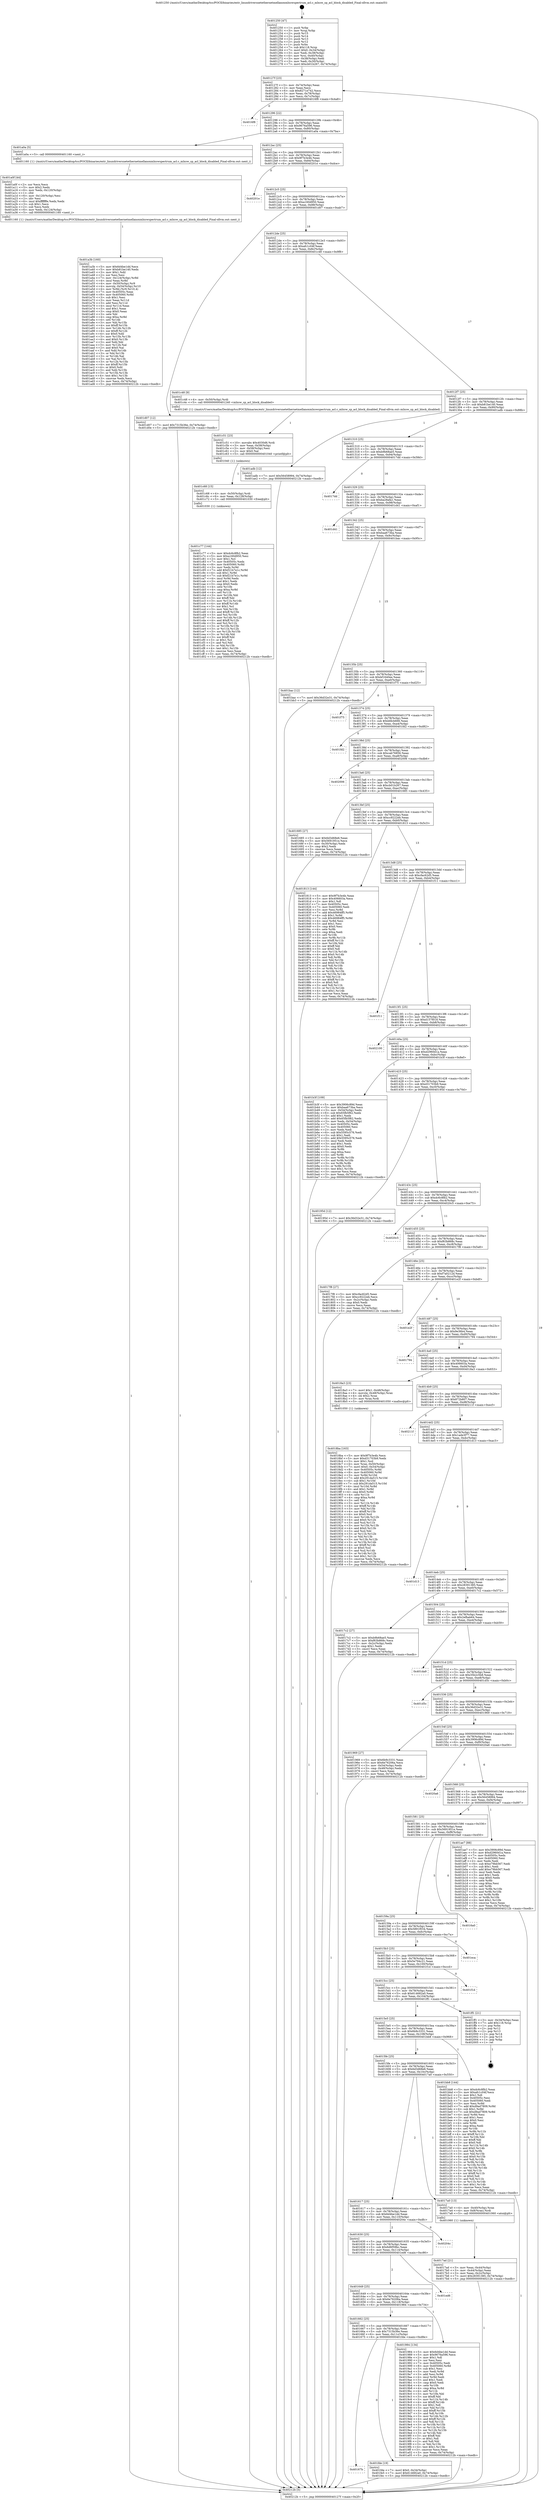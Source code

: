 digraph "0x401250" {
  label = "0x401250 (/mnt/c/Users/mathe/Desktop/tcc/POCII/binaries/extr_linuxdriversnetethernetmellanoxmlxswspectrum_acl.c_mlxsw_sp_acl_block_disabled_Final-ollvm.out::main(0))"
  labelloc = "t"
  node[shape=record]

  Entry [label="",width=0.3,height=0.3,shape=circle,fillcolor=black,style=filled]
  "0x40127f" [label="{
     0x40127f [23]\l
     | [instrs]\l
     &nbsp;&nbsp;0x40127f \<+3\>: mov -0x74(%rbp),%eax\l
     &nbsp;&nbsp;0x401282 \<+2\>: mov %eax,%ecx\l
     &nbsp;&nbsp;0x401284 \<+6\>: sub $0x8271e742,%ecx\l
     &nbsp;&nbsp;0x40128a \<+3\>: mov %eax,-0x78(%rbp)\l
     &nbsp;&nbsp;0x40128d \<+3\>: mov %ecx,-0x7c(%rbp)\l
     &nbsp;&nbsp;0x401290 \<+6\>: je 00000000004016f8 \<main+0x4a8\>\l
  }"]
  "0x4016f8" [label="{
     0x4016f8\l
  }", style=dashed]
  "0x401296" [label="{
     0x401296 [22]\l
     | [instrs]\l
     &nbsp;&nbsp;0x401296 \<+5\>: jmp 000000000040129b \<main+0x4b\>\l
     &nbsp;&nbsp;0x40129b \<+3\>: mov -0x78(%rbp),%eax\l
     &nbsp;&nbsp;0x40129e \<+5\>: sub $0x9676a596,%eax\l
     &nbsp;&nbsp;0x4012a3 \<+3\>: mov %eax,-0x80(%rbp)\l
     &nbsp;&nbsp;0x4012a6 \<+6\>: je 0000000000401a0a \<main+0x7ba\>\l
  }"]
  Exit [label="",width=0.3,height=0.3,shape=circle,fillcolor=black,style=filled,peripheries=2]
  "0x401a0a" [label="{
     0x401a0a [5]\l
     | [instrs]\l
     &nbsp;&nbsp;0x401a0a \<+5\>: call 0000000000401160 \<next_i\>\l
     | [calls]\l
     &nbsp;&nbsp;0x401160 \{1\} (/mnt/c/Users/mathe/Desktop/tcc/POCII/binaries/extr_linuxdriversnetethernetmellanoxmlxswspectrum_acl.c_mlxsw_sp_acl_block_disabled_Final-ollvm.out::next_i)\l
  }"]
  "0x4012ac" [label="{
     0x4012ac [25]\l
     | [instrs]\l
     &nbsp;&nbsp;0x4012ac \<+5\>: jmp 00000000004012b1 \<main+0x61\>\l
     &nbsp;&nbsp;0x4012b1 \<+3\>: mov -0x78(%rbp),%eax\l
     &nbsp;&nbsp;0x4012b4 \<+5\>: sub $0x9f7b3e4b,%eax\l
     &nbsp;&nbsp;0x4012b9 \<+6\>: mov %eax,-0x84(%rbp)\l
     &nbsp;&nbsp;0x4012bf \<+6\>: je 000000000040201e \<main+0xdce\>\l
  }"]
  "0x40167b" [label="{
     0x40167b\l
  }", style=dashed]
  "0x40201e" [label="{
     0x40201e\l
  }", style=dashed]
  "0x4012c5" [label="{
     0x4012c5 [25]\l
     | [instrs]\l
     &nbsp;&nbsp;0x4012c5 \<+5\>: jmp 00000000004012ca \<main+0x7a\>\l
     &nbsp;&nbsp;0x4012ca \<+3\>: mov -0x78(%rbp),%eax\l
     &nbsp;&nbsp;0x4012cd \<+5\>: sub $0xa160d950,%eax\l
     &nbsp;&nbsp;0x4012d2 \<+6\>: mov %eax,-0x88(%rbp)\l
     &nbsp;&nbsp;0x4012d8 \<+6\>: je 0000000000401d07 \<main+0xab7\>\l
  }"]
  "0x401fde" [label="{
     0x401fde [19]\l
     | [instrs]\l
     &nbsp;&nbsp;0x401fde \<+7\>: movl $0x0,-0x34(%rbp)\l
     &nbsp;&nbsp;0x401fe5 \<+7\>: movl $0x614682a0,-0x74(%rbp)\l
     &nbsp;&nbsp;0x401fec \<+5\>: jmp 000000000040212b \<main+0xedb\>\l
  }"]
  "0x401d07" [label="{
     0x401d07 [12]\l
     | [instrs]\l
     &nbsp;&nbsp;0x401d07 \<+7\>: movl $0x7315b36e,-0x74(%rbp)\l
     &nbsp;&nbsp;0x401d0e \<+5\>: jmp 000000000040212b \<main+0xedb\>\l
  }"]
  "0x4012de" [label="{
     0x4012de [25]\l
     | [instrs]\l
     &nbsp;&nbsp;0x4012de \<+5\>: jmp 00000000004012e3 \<main+0x93\>\l
     &nbsp;&nbsp;0x4012e3 \<+3\>: mov -0x78(%rbp),%eax\l
     &nbsp;&nbsp;0x4012e6 \<+5\>: sub $0xafc1c04f,%eax\l
     &nbsp;&nbsp;0x4012eb \<+6\>: mov %eax,-0x8c(%rbp)\l
     &nbsp;&nbsp;0x4012f1 \<+6\>: je 0000000000401c48 \<main+0x9f8\>\l
  }"]
  "0x401c77" [label="{
     0x401c77 [144]\l
     | [instrs]\l
     &nbsp;&nbsp;0x401c77 \<+5\>: mov $0xdc6c8fb2,%eax\l
     &nbsp;&nbsp;0x401c7c \<+5\>: mov $0xa160d950,%esi\l
     &nbsp;&nbsp;0x401c81 \<+2\>: mov $0x1,%cl\l
     &nbsp;&nbsp;0x401c83 \<+7\>: mov 0x40505c,%edx\l
     &nbsp;&nbsp;0x401c8a \<+8\>: mov 0x405060,%r8d\l
     &nbsp;&nbsp;0x401c92 \<+3\>: mov %edx,%r9d\l
     &nbsp;&nbsp;0x401c95 \<+7\>: add $0xf21b7e1c,%r9d\l
     &nbsp;&nbsp;0x401c9c \<+4\>: sub $0x1,%r9d\l
     &nbsp;&nbsp;0x401ca0 \<+7\>: sub $0xf21b7e1c,%r9d\l
     &nbsp;&nbsp;0x401ca7 \<+4\>: imul %r9d,%edx\l
     &nbsp;&nbsp;0x401cab \<+3\>: and $0x1,%edx\l
     &nbsp;&nbsp;0x401cae \<+3\>: cmp $0x0,%edx\l
     &nbsp;&nbsp;0x401cb1 \<+4\>: sete %r10b\l
     &nbsp;&nbsp;0x401cb5 \<+4\>: cmp $0xa,%r8d\l
     &nbsp;&nbsp;0x401cb9 \<+4\>: setl %r11b\l
     &nbsp;&nbsp;0x401cbd \<+3\>: mov %r10b,%bl\l
     &nbsp;&nbsp;0x401cc0 \<+3\>: xor $0xff,%bl\l
     &nbsp;&nbsp;0x401cc3 \<+3\>: mov %r11b,%r14b\l
     &nbsp;&nbsp;0x401cc6 \<+4\>: xor $0xff,%r14b\l
     &nbsp;&nbsp;0x401cca \<+3\>: xor $0x1,%cl\l
     &nbsp;&nbsp;0x401ccd \<+3\>: mov %bl,%r15b\l
     &nbsp;&nbsp;0x401cd0 \<+4\>: and $0xff,%r15b\l
     &nbsp;&nbsp;0x401cd4 \<+3\>: and %cl,%r10b\l
     &nbsp;&nbsp;0x401cd7 \<+3\>: mov %r14b,%r12b\l
     &nbsp;&nbsp;0x401cda \<+4\>: and $0xff,%r12b\l
     &nbsp;&nbsp;0x401cde \<+3\>: and %cl,%r11b\l
     &nbsp;&nbsp;0x401ce1 \<+3\>: or %r10b,%r15b\l
     &nbsp;&nbsp;0x401ce4 \<+3\>: or %r11b,%r12b\l
     &nbsp;&nbsp;0x401ce7 \<+3\>: xor %r12b,%r15b\l
     &nbsp;&nbsp;0x401cea \<+3\>: or %r14b,%bl\l
     &nbsp;&nbsp;0x401ced \<+3\>: xor $0xff,%bl\l
     &nbsp;&nbsp;0x401cf0 \<+3\>: or $0x1,%cl\l
     &nbsp;&nbsp;0x401cf3 \<+2\>: and %cl,%bl\l
     &nbsp;&nbsp;0x401cf5 \<+3\>: or %bl,%r15b\l
     &nbsp;&nbsp;0x401cf8 \<+4\>: test $0x1,%r15b\l
     &nbsp;&nbsp;0x401cfc \<+3\>: cmovne %esi,%eax\l
     &nbsp;&nbsp;0x401cff \<+3\>: mov %eax,-0x74(%rbp)\l
     &nbsp;&nbsp;0x401d02 \<+5\>: jmp 000000000040212b \<main+0xedb\>\l
  }"]
  "0x401c48" [label="{
     0x401c48 [9]\l
     | [instrs]\l
     &nbsp;&nbsp;0x401c48 \<+4\>: mov -0x50(%rbp),%rdi\l
     &nbsp;&nbsp;0x401c4c \<+5\>: call 0000000000401240 \<mlxsw_sp_acl_block_disabled\>\l
     | [calls]\l
     &nbsp;&nbsp;0x401240 \{1\} (/mnt/c/Users/mathe/Desktop/tcc/POCII/binaries/extr_linuxdriversnetethernetmellanoxmlxswspectrum_acl.c_mlxsw_sp_acl_block_disabled_Final-ollvm.out::mlxsw_sp_acl_block_disabled)\l
  }"]
  "0x4012f7" [label="{
     0x4012f7 [25]\l
     | [instrs]\l
     &nbsp;&nbsp;0x4012f7 \<+5\>: jmp 00000000004012fc \<main+0xac\>\l
     &nbsp;&nbsp;0x4012fc \<+3\>: mov -0x78(%rbp),%eax\l
     &nbsp;&nbsp;0x4012ff \<+5\>: sub $0xb81be140,%eax\l
     &nbsp;&nbsp;0x401304 \<+6\>: mov %eax,-0x90(%rbp)\l
     &nbsp;&nbsp;0x40130a \<+6\>: je 0000000000401adb \<main+0x88b\>\l
  }"]
  "0x401c68" [label="{
     0x401c68 [15]\l
     | [instrs]\l
     &nbsp;&nbsp;0x401c68 \<+4\>: mov -0x50(%rbp),%rdi\l
     &nbsp;&nbsp;0x401c6c \<+6\>: mov %eax,-0x128(%rbp)\l
     &nbsp;&nbsp;0x401c72 \<+5\>: call 0000000000401030 \<free@plt\>\l
     | [calls]\l
     &nbsp;&nbsp;0x401030 \{1\} (unknown)\l
  }"]
  "0x401adb" [label="{
     0x401adb [12]\l
     | [instrs]\l
     &nbsp;&nbsp;0x401adb \<+7\>: movl $0x56458994,-0x74(%rbp)\l
     &nbsp;&nbsp;0x401ae2 \<+5\>: jmp 000000000040212b \<main+0xedb\>\l
  }"]
  "0x401310" [label="{
     0x401310 [25]\l
     | [instrs]\l
     &nbsp;&nbsp;0x401310 \<+5\>: jmp 0000000000401315 \<main+0xc5\>\l
     &nbsp;&nbsp;0x401315 \<+3\>: mov -0x78(%rbp),%eax\l
     &nbsp;&nbsp;0x401318 \<+5\>: sub $0xb9b68ae5,%eax\l
     &nbsp;&nbsp;0x40131d \<+6\>: mov %eax,-0x94(%rbp)\l
     &nbsp;&nbsp;0x401323 \<+6\>: je 00000000004017dd \<main+0x58d\>\l
  }"]
  "0x401c51" [label="{
     0x401c51 [23]\l
     | [instrs]\l
     &nbsp;&nbsp;0x401c51 \<+10\>: movabs $0x4030d6,%rdi\l
     &nbsp;&nbsp;0x401c5b \<+3\>: mov %eax,-0x58(%rbp)\l
     &nbsp;&nbsp;0x401c5e \<+3\>: mov -0x58(%rbp),%esi\l
     &nbsp;&nbsp;0x401c61 \<+2\>: mov $0x0,%al\l
     &nbsp;&nbsp;0x401c63 \<+5\>: call 0000000000401040 \<printf@plt\>\l
     | [calls]\l
     &nbsp;&nbsp;0x401040 \{1\} (unknown)\l
  }"]
  "0x4017dd" [label="{
     0x4017dd\l
  }", style=dashed]
  "0x401329" [label="{
     0x401329 [25]\l
     | [instrs]\l
     &nbsp;&nbsp;0x401329 \<+5\>: jmp 000000000040132e \<main+0xde\>\l
     &nbsp;&nbsp;0x40132e \<+3\>: mov -0x78(%rbp),%eax\l
     &nbsp;&nbsp;0x401331 \<+5\>: sub $0xba28afa1,%eax\l
     &nbsp;&nbsp;0x401336 \<+6\>: mov %eax,-0x98(%rbp)\l
     &nbsp;&nbsp;0x40133c \<+6\>: je 0000000000401d41 \<main+0xaf1\>\l
  }"]
  "0x401a3b" [label="{
     0x401a3b [160]\l
     | [instrs]\l
     &nbsp;&nbsp;0x401a3b \<+5\>: mov $0x6d4be1dd,%ecx\l
     &nbsp;&nbsp;0x401a40 \<+5\>: mov $0xb81be140,%edx\l
     &nbsp;&nbsp;0x401a45 \<+3\>: mov $0x1,%dil\l
     &nbsp;&nbsp;0x401a48 \<+2\>: xor %esi,%esi\l
     &nbsp;&nbsp;0x401a4a \<+7\>: mov -0x124(%rbp),%r8d\l
     &nbsp;&nbsp;0x401a51 \<+4\>: imul %eax,%r8d\l
     &nbsp;&nbsp;0x401a55 \<+4\>: mov -0x50(%rbp),%r9\l
     &nbsp;&nbsp;0x401a59 \<+4\>: movslq -0x54(%rbp),%r10\l
     &nbsp;&nbsp;0x401a5d \<+4\>: mov %r8d,(%r9,%r10,4)\l
     &nbsp;&nbsp;0x401a61 \<+7\>: mov 0x40505c,%eax\l
     &nbsp;&nbsp;0x401a68 \<+8\>: mov 0x405060,%r8d\l
     &nbsp;&nbsp;0x401a70 \<+3\>: sub $0x1,%esi\l
     &nbsp;&nbsp;0x401a73 \<+3\>: mov %eax,%r11d\l
     &nbsp;&nbsp;0x401a76 \<+3\>: add %esi,%r11d\l
     &nbsp;&nbsp;0x401a79 \<+4\>: imul %r11d,%eax\l
     &nbsp;&nbsp;0x401a7d \<+3\>: and $0x1,%eax\l
     &nbsp;&nbsp;0x401a80 \<+3\>: cmp $0x0,%eax\l
     &nbsp;&nbsp;0x401a83 \<+3\>: sete %bl\l
     &nbsp;&nbsp;0x401a86 \<+4\>: cmp $0xa,%r8d\l
     &nbsp;&nbsp;0x401a8a \<+4\>: setl %r14b\l
     &nbsp;&nbsp;0x401a8e \<+3\>: mov %bl,%r15b\l
     &nbsp;&nbsp;0x401a91 \<+4\>: xor $0xff,%r15b\l
     &nbsp;&nbsp;0x401a95 \<+3\>: mov %r14b,%r12b\l
     &nbsp;&nbsp;0x401a98 \<+4\>: xor $0xff,%r12b\l
     &nbsp;&nbsp;0x401a9c \<+4\>: xor $0x0,%dil\l
     &nbsp;&nbsp;0x401aa0 \<+3\>: mov %r15b,%r13b\l
     &nbsp;&nbsp;0x401aa3 \<+4\>: and $0x0,%r13b\l
     &nbsp;&nbsp;0x401aa7 \<+3\>: and %dil,%bl\l
     &nbsp;&nbsp;0x401aaa \<+3\>: mov %r12b,%al\l
     &nbsp;&nbsp;0x401aad \<+2\>: and $0x0,%al\l
     &nbsp;&nbsp;0x401aaf \<+3\>: and %dil,%r14b\l
     &nbsp;&nbsp;0x401ab2 \<+3\>: or %bl,%r13b\l
     &nbsp;&nbsp;0x401ab5 \<+3\>: or %r14b,%al\l
     &nbsp;&nbsp;0x401ab8 \<+3\>: xor %al,%r13b\l
     &nbsp;&nbsp;0x401abb \<+3\>: or %r12b,%r15b\l
     &nbsp;&nbsp;0x401abe \<+4\>: xor $0xff,%r15b\l
     &nbsp;&nbsp;0x401ac2 \<+4\>: or $0x0,%dil\l
     &nbsp;&nbsp;0x401ac6 \<+3\>: and %dil,%r15b\l
     &nbsp;&nbsp;0x401ac9 \<+3\>: or %r15b,%r13b\l
     &nbsp;&nbsp;0x401acc \<+4\>: test $0x1,%r13b\l
     &nbsp;&nbsp;0x401ad0 \<+3\>: cmovne %edx,%ecx\l
     &nbsp;&nbsp;0x401ad3 \<+3\>: mov %ecx,-0x74(%rbp)\l
     &nbsp;&nbsp;0x401ad6 \<+5\>: jmp 000000000040212b \<main+0xedb\>\l
  }"]
  "0x401d41" [label="{
     0x401d41\l
  }", style=dashed]
  "0x401342" [label="{
     0x401342 [25]\l
     | [instrs]\l
     &nbsp;&nbsp;0x401342 \<+5\>: jmp 0000000000401347 \<main+0xf7\>\l
     &nbsp;&nbsp;0x401347 \<+3\>: mov -0x78(%rbp),%eax\l
     &nbsp;&nbsp;0x40134a \<+5\>: sub $0xbaa673ba,%eax\l
     &nbsp;&nbsp;0x40134f \<+6\>: mov %eax,-0x9c(%rbp)\l
     &nbsp;&nbsp;0x401355 \<+6\>: je 0000000000401bac \<main+0x95c\>\l
  }"]
  "0x401a0f" [label="{
     0x401a0f [44]\l
     | [instrs]\l
     &nbsp;&nbsp;0x401a0f \<+2\>: xor %ecx,%ecx\l
     &nbsp;&nbsp;0x401a11 \<+5\>: mov $0x2,%edx\l
     &nbsp;&nbsp;0x401a16 \<+6\>: mov %edx,-0x120(%rbp)\l
     &nbsp;&nbsp;0x401a1c \<+1\>: cltd\l
     &nbsp;&nbsp;0x401a1d \<+6\>: mov -0x120(%rbp),%esi\l
     &nbsp;&nbsp;0x401a23 \<+2\>: idiv %esi\l
     &nbsp;&nbsp;0x401a25 \<+6\>: imul $0xfffffffe,%edx,%edx\l
     &nbsp;&nbsp;0x401a2b \<+3\>: sub $0x1,%ecx\l
     &nbsp;&nbsp;0x401a2e \<+2\>: sub %ecx,%edx\l
     &nbsp;&nbsp;0x401a30 \<+6\>: mov %edx,-0x124(%rbp)\l
     &nbsp;&nbsp;0x401a36 \<+5\>: call 0000000000401160 \<next_i\>\l
     | [calls]\l
     &nbsp;&nbsp;0x401160 \{1\} (/mnt/c/Users/mathe/Desktop/tcc/POCII/binaries/extr_linuxdriversnetethernetmellanoxmlxswspectrum_acl.c_mlxsw_sp_acl_block_disabled_Final-ollvm.out::next_i)\l
  }"]
  "0x401bac" [label="{
     0x401bac [12]\l
     | [instrs]\l
     &nbsp;&nbsp;0x401bac \<+7\>: movl $0x36d32e31,-0x74(%rbp)\l
     &nbsp;&nbsp;0x401bb3 \<+5\>: jmp 000000000040212b \<main+0xedb\>\l
  }"]
  "0x40135b" [label="{
     0x40135b [25]\l
     | [instrs]\l
     &nbsp;&nbsp;0x40135b \<+5\>: jmp 0000000000401360 \<main+0x110\>\l
     &nbsp;&nbsp;0x401360 \<+3\>: mov -0x78(%rbp),%eax\l
     &nbsp;&nbsp;0x401363 \<+5\>: sub $0xbf1640ee,%eax\l
     &nbsp;&nbsp;0x401368 \<+6\>: mov %eax,-0xa0(%rbp)\l
     &nbsp;&nbsp;0x40136e \<+6\>: je 0000000000401f75 \<main+0xd25\>\l
  }"]
  "0x401662" [label="{
     0x401662 [25]\l
     | [instrs]\l
     &nbsp;&nbsp;0x401662 \<+5\>: jmp 0000000000401667 \<main+0x417\>\l
     &nbsp;&nbsp;0x401667 \<+3\>: mov -0x78(%rbp),%eax\l
     &nbsp;&nbsp;0x40166a \<+5\>: sub $0x7315b36e,%eax\l
     &nbsp;&nbsp;0x40166f \<+6\>: mov %eax,-0x11c(%rbp)\l
     &nbsp;&nbsp;0x401675 \<+6\>: je 0000000000401fde \<main+0xd8e\>\l
  }"]
  "0x401f75" [label="{
     0x401f75\l
  }", style=dashed]
  "0x401374" [label="{
     0x401374 [25]\l
     | [instrs]\l
     &nbsp;&nbsp;0x401374 \<+5\>: jmp 0000000000401379 \<main+0x129\>\l
     &nbsp;&nbsp;0x401379 \<+3\>: mov -0x78(%rbp),%eax\l
     &nbsp;&nbsp;0x40137c \<+5\>: sub $0xbfdcb666,%eax\l
     &nbsp;&nbsp;0x401381 \<+6\>: mov %eax,-0xa4(%rbp)\l
     &nbsp;&nbsp;0x401387 \<+6\>: je 0000000000401fd2 \<main+0xd82\>\l
  }"]
  "0x401984" [label="{
     0x401984 [134]\l
     | [instrs]\l
     &nbsp;&nbsp;0x401984 \<+5\>: mov $0x6d4be1dd,%eax\l
     &nbsp;&nbsp;0x401989 \<+5\>: mov $0x9676a596,%ecx\l
     &nbsp;&nbsp;0x40198e \<+2\>: mov $0x1,%dl\l
     &nbsp;&nbsp;0x401990 \<+2\>: xor %esi,%esi\l
     &nbsp;&nbsp;0x401992 \<+7\>: mov 0x40505c,%edi\l
     &nbsp;&nbsp;0x401999 \<+8\>: mov 0x405060,%r8d\l
     &nbsp;&nbsp;0x4019a1 \<+3\>: sub $0x1,%esi\l
     &nbsp;&nbsp;0x4019a4 \<+3\>: mov %edi,%r9d\l
     &nbsp;&nbsp;0x4019a7 \<+3\>: add %esi,%r9d\l
     &nbsp;&nbsp;0x4019aa \<+4\>: imul %r9d,%edi\l
     &nbsp;&nbsp;0x4019ae \<+3\>: and $0x1,%edi\l
     &nbsp;&nbsp;0x4019b1 \<+3\>: cmp $0x0,%edi\l
     &nbsp;&nbsp;0x4019b4 \<+4\>: sete %r10b\l
     &nbsp;&nbsp;0x4019b8 \<+4\>: cmp $0xa,%r8d\l
     &nbsp;&nbsp;0x4019bc \<+4\>: setl %r11b\l
     &nbsp;&nbsp;0x4019c0 \<+3\>: mov %r10b,%bl\l
     &nbsp;&nbsp;0x4019c3 \<+3\>: xor $0xff,%bl\l
     &nbsp;&nbsp;0x4019c6 \<+3\>: mov %r11b,%r14b\l
     &nbsp;&nbsp;0x4019c9 \<+4\>: xor $0xff,%r14b\l
     &nbsp;&nbsp;0x4019cd \<+3\>: xor $0x1,%dl\l
     &nbsp;&nbsp;0x4019d0 \<+3\>: mov %bl,%r15b\l
     &nbsp;&nbsp;0x4019d3 \<+4\>: and $0xff,%r15b\l
     &nbsp;&nbsp;0x4019d7 \<+3\>: and %dl,%r10b\l
     &nbsp;&nbsp;0x4019da \<+3\>: mov %r14b,%r12b\l
     &nbsp;&nbsp;0x4019dd \<+4\>: and $0xff,%r12b\l
     &nbsp;&nbsp;0x4019e1 \<+3\>: and %dl,%r11b\l
     &nbsp;&nbsp;0x4019e4 \<+3\>: or %r10b,%r15b\l
     &nbsp;&nbsp;0x4019e7 \<+3\>: or %r11b,%r12b\l
     &nbsp;&nbsp;0x4019ea \<+3\>: xor %r12b,%r15b\l
     &nbsp;&nbsp;0x4019ed \<+3\>: or %r14b,%bl\l
     &nbsp;&nbsp;0x4019f0 \<+3\>: xor $0xff,%bl\l
     &nbsp;&nbsp;0x4019f3 \<+3\>: or $0x1,%dl\l
     &nbsp;&nbsp;0x4019f6 \<+2\>: and %dl,%bl\l
     &nbsp;&nbsp;0x4019f8 \<+3\>: or %bl,%r15b\l
     &nbsp;&nbsp;0x4019fb \<+4\>: test $0x1,%r15b\l
     &nbsp;&nbsp;0x4019ff \<+3\>: cmovne %ecx,%eax\l
     &nbsp;&nbsp;0x401a02 \<+3\>: mov %eax,-0x74(%rbp)\l
     &nbsp;&nbsp;0x401a05 \<+5\>: jmp 000000000040212b \<main+0xedb\>\l
  }"]
  "0x401fd2" [label="{
     0x401fd2\l
  }", style=dashed]
  "0x40138d" [label="{
     0x40138d [25]\l
     | [instrs]\l
     &nbsp;&nbsp;0x40138d \<+5\>: jmp 0000000000401392 \<main+0x142\>\l
     &nbsp;&nbsp;0x401392 \<+3\>: mov -0x78(%rbp),%eax\l
     &nbsp;&nbsp;0x401395 \<+5\>: sub $0xcab76856,%eax\l
     &nbsp;&nbsp;0x40139a \<+6\>: mov %eax,-0xa8(%rbp)\l
     &nbsp;&nbsp;0x4013a0 \<+6\>: je 0000000000402006 \<main+0xdb6\>\l
  }"]
  "0x401649" [label="{
     0x401649 [25]\l
     | [instrs]\l
     &nbsp;&nbsp;0x401649 \<+5\>: jmp 000000000040164e \<main+0x3fe\>\l
     &nbsp;&nbsp;0x40164e \<+3\>: mov -0x78(%rbp),%eax\l
     &nbsp;&nbsp;0x401651 \<+5\>: sub $0x6e76206a,%eax\l
     &nbsp;&nbsp;0x401656 \<+6\>: mov %eax,-0x118(%rbp)\l
     &nbsp;&nbsp;0x40165c \<+6\>: je 0000000000401984 \<main+0x734\>\l
  }"]
  "0x402006" [label="{
     0x402006\l
  }", style=dashed]
  "0x4013a6" [label="{
     0x4013a6 [25]\l
     | [instrs]\l
     &nbsp;&nbsp;0x4013a6 \<+5\>: jmp 00000000004013ab \<main+0x15b\>\l
     &nbsp;&nbsp;0x4013ab \<+3\>: mov -0x78(%rbp),%eax\l
     &nbsp;&nbsp;0x4013ae \<+5\>: sub $0xcb01b267,%eax\l
     &nbsp;&nbsp;0x4013b3 \<+6\>: mov %eax,-0xac(%rbp)\l
     &nbsp;&nbsp;0x4013b9 \<+6\>: je 0000000000401685 \<main+0x435\>\l
  }"]
  "0x401ed6" [label="{
     0x401ed6\l
  }", style=dashed]
  "0x401685" [label="{
     0x401685 [27]\l
     | [instrs]\l
     &nbsp;&nbsp;0x401685 \<+5\>: mov $0x6d3d68e6,%eax\l
     &nbsp;&nbsp;0x40168a \<+5\>: mov $0x5691951e,%ecx\l
     &nbsp;&nbsp;0x40168f \<+3\>: mov -0x30(%rbp),%edx\l
     &nbsp;&nbsp;0x401692 \<+3\>: cmp $0x2,%edx\l
     &nbsp;&nbsp;0x401695 \<+3\>: cmovne %ecx,%eax\l
     &nbsp;&nbsp;0x401698 \<+3\>: mov %eax,-0x74(%rbp)\l
     &nbsp;&nbsp;0x40169b \<+5\>: jmp 000000000040212b \<main+0xedb\>\l
  }"]
  "0x4013bf" [label="{
     0x4013bf [25]\l
     | [instrs]\l
     &nbsp;&nbsp;0x4013bf \<+5\>: jmp 00000000004013c4 \<main+0x174\>\l
     &nbsp;&nbsp;0x4013c4 \<+3\>: mov -0x78(%rbp),%eax\l
     &nbsp;&nbsp;0x4013c7 \<+5\>: sub $0xcc9222eb,%eax\l
     &nbsp;&nbsp;0x4013cc \<+6\>: mov %eax,-0xb0(%rbp)\l
     &nbsp;&nbsp;0x4013d2 \<+6\>: je 0000000000401813 \<main+0x5c3\>\l
  }"]
  "0x40212b" [label="{
     0x40212b [5]\l
     | [instrs]\l
     &nbsp;&nbsp;0x40212b \<+5\>: jmp 000000000040127f \<main+0x2f\>\l
  }"]
  "0x401250" [label="{
     0x401250 [47]\l
     | [instrs]\l
     &nbsp;&nbsp;0x401250 \<+1\>: push %rbp\l
     &nbsp;&nbsp;0x401251 \<+3\>: mov %rsp,%rbp\l
     &nbsp;&nbsp;0x401254 \<+2\>: push %r15\l
     &nbsp;&nbsp;0x401256 \<+2\>: push %r14\l
     &nbsp;&nbsp;0x401258 \<+2\>: push %r13\l
     &nbsp;&nbsp;0x40125a \<+2\>: push %r12\l
     &nbsp;&nbsp;0x40125c \<+1\>: push %rbx\l
     &nbsp;&nbsp;0x40125d \<+7\>: sub $0x118,%rsp\l
     &nbsp;&nbsp;0x401264 \<+7\>: movl $0x0,-0x34(%rbp)\l
     &nbsp;&nbsp;0x40126b \<+3\>: mov %edi,-0x38(%rbp)\l
     &nbsp;&nbsp;0x40126e \<+4\>: mov %rsi,-0x40(%rbp)\l
     &nbsp;&nbsp;0x401272 \<+3\>: mov -0x38(%rbp),%edi\l
     &nbsp;&nbsp;0x401275 \<+3\>: mov %edi,-0x30(%rbp)\l
     &nbsp;&nbsp;0x401278 \<+7\>: movl $0xcb01b267,-0x74(%rbp)\l
  }"]
  "0x401630" [label="{
     0x401630 [25]\l
     | [instrs]\l
     &nbsp;&nbsp;0x401630 \<+5\>: jmp 0000000000401635 \<main+0x3e5\>\l
     &nbsp;&nbsp;0x401635 \<+3\>: mov -0x78(%rbp),%eax\l
     &nbsp;&nbsp;0x401638 \<+5\>: sub $0x6d6f59bc,%eax\l
     &nbsp;&nbsp;0x40163d \<+6\>: mov %eax,-0x114(%rbp)\l
     &nbsp;&nbsp;0x401643 \<+6\>: je 0000000000401ed6 \<main+0xc86\>\l
  }"]
  "0x401813" [label="{
     0x401813 [144]\l
     | [instrs]\l
     &nbsp;&nbsp;0x401813 \<+5\>: mov $0x9f7b3e4b,%eax\l
     &nbsp;&nbsp;0x401818 \<+5\>: mov $0x406603a,%ecx\l
     &nbsp;&nbsp;0x40181d \<+2\>: mov $0x1,%dl\l
     &nbsp;&nbsp;0x40181f \<+7\>: mov 0x40505c,%esi\l
     &nbsp;&nbsp;0x401826 \<+7\>: mov 0x405060,%edi\l
     &nbsp;&nbsp;0x40182d \<+3\>: mov %esi,%r8d\l
     &nbsp;&nbsp;0x401830 \<+7\>: add $0x46984ff5,%r8d\l
     &nbsp;&nbsp;0x401837 \<+4\>: sub $0x1,%r8d\l
     &nbsp;&nbsp;0x40183b \<+7\>: sub $0x46984ff5,%r8d\l
     &nbsp;&nbsp;0x401842 \<+4\>: imul %r8d,%esi\l
     &nbsp;&nbsp;0x401846 \<+3\>: and $0x1,%esi\l
     &nbsp;&nbsp;0x401849 \<+3\>: cmp $0x0,%esi\l
     &nbsp;&nbsp;0x40184c \<+4\>: sete %r9b\l
     &nbsp;&nbsp;0x401850 \<+3\>: cmp $0xa,%edi\l
     &nbsp;&nbsp;0x401853 \<+4\>: setl %r10b\l
     &nbsp;&nbsp;0x401857 \<+3\>: mov %r9b,%r11b\l
     &nbsp;&nbsp;0x40185a \<+4\>: xor $0xff,%r11b\l
     &nbsp;&nbsp;0x40185e \<+3\>: mov %r10b,%bl\l
     &nbsp;&nbsp;0x401861 \<+3\>: xor $0xff,%bl\l
     &nbsp;&nbsp;0x401864 \<+3\>: xor $0x0,%dl\l
     &nbsp;&nbsp;0x401867 \<+3\>: mov %r11b,%r14b\l
     &nbsp;&nbsp;0x40186a \<+4\>: and $0x0,%r14b\l
     &nbsp;&nbsp;0x40186e \<+3\>: and %dl,%r9b\l
     &nbsp;&nbsp;0x401871 \<+3\>: mov %bl,%r15b\l
     &nbsp;&nbsp;0x401874 \<+4\>: and $0x0,%r15b\l
     &nbsp;&nbsp;0x401878 \<+3\>: and %dl,%r10b\l
     &nbsp;&nbsp;0x40187b \<+3\>: or %r9b,%r14b\l
     &nbsp;&nbsp;0x40187e \<+3\>: or %r10b,%r15b\l
     &nbsp;&nbsp;0x401881 \<+3\>: xor %r15b,%r14b\l
     &nbsp;&nbsp;0x401884 \<+3\>: or %bl,%r11b\l
     &nbsp;&nbsp;0x401887 \<+4\>: xor $0xff,%r11b\l
     &nbsp;&nbsp;0x40188b \<+3\>: or $0x0,%dl\l
     &nbsp;&nbsp;0x40188e \<+3\>: and %dl,%r11b\l
     &nbsp;&nbsp;0x401891 \<+3\>: or %r11b,%r14b\l
     &nbsp;&nbsp;0x401894 \<+4\>: test $0x1,%r14b\l
     &nbsp;&nbsp;0x401898 \<+3\>: cmovne %ecx,%eax\l
     &nbsp;&nbsp;0x40189b \<+3\>: mov %eax,-0x74(%rbp)\l
     &nbsp;&nbsp;0x40189e \<+5\>: jmp 000000000040212b \<main+0xedb\>\l
  }"]
  "0x4013d8" [label="{
     0x4013d8 [25]\l
     | [instrs]\l
     &nbsp;&nbsp;0x4013d8 \<+5\>: jmp 00000000004013dd \<main+0x18d\>\l
     &nbsp;&nbsp;0x4013dd \<+3\>: mov -0x78(%rbp),%eax\l
     &nbsp;&nbsp;0x4013e0 \<+5\>: sub $0xcfac62d5,%eax\l
     &nbsp;&nbsp;0x4013e5 \<+6\>: mov %eax,-0xb4(%rbp)\l
     &nbsp;&nbsp;0x4013eb \<+6\>: je 0000000000401f11 \<main+0xcc1\>\l
  }"]
  "0x40204c" [label="{
     0x40204c\l
  }", style=dashed]
  "0x401f11" [label="{
     0x401f11\l
  }", style=dashed]
  "0x4013f1" [label="{
     0x4013f1 [25]\l
     | [instrs]\l
     &nbsp;&nbsp;0x4013f1 \<+5\>: jmp 00000000004013f6 \<main+0x1a6\>\l
     &nbsp;&nbsp;0x4013f6 \<+3\>: mov -0x78(%rbp),%eax\l
     &nbsp;&nbsp;0x4013f9 \<+5\>: sub $0xd157f018,%eax\l
     &nbsp;&nbsp;0x4013fe \<+6\>: mov %eax,-0xb8(%rbp)\l
     &nbsp;&nbsp;0x401404 \<+6\>: je 0000000000402100 \<main+0xeb0\>\l
  }"]
  "0x4018ba" [label="{
     0x4018ba [163]\l
     | [instrs]\l
     &nbsp;&nbsp;0x4018ba \<+5\>: mov $0x9f7b3e4b,%ecx\l
     &nbsp;&nbsp;0x4018bf \<+5\>: mov $0xd31703b9,%edx\l
     &nbsp;&nbsp;0x4018c4 \<+3\>: mov $0x1,%sil\l
     &nbsp;&nbsp;0x4018c7 \<+4\>: mov %rax,-0x50(%rbp)\l
     &nbsp;&nbsp;0x4018cb \<+7\>: movl $0x0,-0x54(%rbp)\l
     &nbsp;&nbsp;0x4018d2 \<+8\>: mov 0x40505c,%r8d\l
     &nbsp;&nbsp;0x4018da \<+8\>: mov 0x405060,%r9d\l
     &nbsp;&nbsp;0x4018e2 \<+3\>: mov %r8d,%r10d\l
     &nbsp;&nbsp;0x4018e5 \<+7\>: add $0x291da515,%r10d\l
     &nbsp;&nbsp;0x4018ec \<+4\>: sub $0x1,%r10d\l
     &nbsp;&nbsp;0x4018f0 \<+7\>: sub $0x291da515,%r10d\l
     &nbsp;&nbsp;0x4018f7 \<+4\>: imul %r10d,%r8d\l
     &nbsp;&nbsp;0x4018fb \<+4\>: and $0x1,%r8d\l
     &nbsp;&nbsp;0x4018ff \<+4\>: cmp $0x0,%r8d\l
     &nbsp;&nbsp;0x401903 \<+4\>: sete %r11b\l
     &nbsp;&nbsp;0x401907 \<+4\>: cmp $0xa,%r9d\l
     &nbsp;&nbsp;0x40190b \<+3\>: setl %bl\l
     &nbsp;&nbsp;0x40190e \<+3\>: mov %r11b,%r14b\l
     &nbsp;&nbsp;0x401911 \<+4\>: xor $0xff,%r14b\l
     &nbsp;&nbsp;0x401915 \<+3\>: mov %bl,%r15b\l
     &nbsp;&nbsp;0x401918 \<+4\>: xor $0xff,%r15b\l
     &nbsp;&nbsp;0x40191c \<+4\>: xor $0x0,%sil\l
     &nbsp;&nbsp;0x401920 \<+3\>: mov %r14b,%r12b\l
     &nbsp;&nbsp;0x401923 \<+4\>: and $0x0,%r12b\l
     &nbsp;&nbsp;0x401927 \<+3\>: and %sil,%r11b\l
     &nbsp;&nbsp;0x40192a \<+3\>: mov %r15b,%r13b\l
     &nbsp;&nbsp;0x40192d \<+4\>: and $0x0,%r13b\l
     &nbsp;&nbsp;0x401931 \<+3\>: and %sil,%bl\l
     &nbsp;&nbsp;0x401934 \<+3\>: or %r11b,%r12b\l
     &nbsp;&nbsp;0x401937 \<+3\>: or %bl,%r13b\l
     &nbsp;&nbsp;0x40193a \<+3\>: xor %r13b,%r12b\l
     &nbsp;&nbsp;0x40193d \<+3\>: or %r15b,%r14b\l
     &nbsp;&nbsp;0x401940 \<+4\>: xor $0xff,%r14b\l
     &nbsp;&nbsp;0x401944 \<+4\>: or $0x0,%sil\l
     &nbsp;&nbsp;0x401948 \<+3\>: and %sil,%r14b\l
     &nbsp;&nbsp;0x40194b \<+3\>: or %r14b,%r12b\l
     &nbsp;&nbsp;0x40194e \<+4\>: test $0x1,%r12b\l
     &nbsp;&nbsp;0x401952 \<+3\>: cmovne %edx,%ecx\l
     &nbsp;&nbsp;0x401955 \<+3\>: mov %ecx,-0x74(%rbp)\l
     &nbsp;&nbsp;0x401958 \<+5\>: jmp 000000000040212b \<main+0xedb\>\l
  }"]
  "0x402100" [label="{
     0x402100\l
  }", style=dashed]
  "0x40140a" [label="{
     0x40140a [25]\l
     | [instrs]\l
     &nbsp;&nbsp;0x40140a \<+5\>: jmp 000000000040140f \<main+0x1bf\>\l
     &nbsp;&nbsp;0x40140f \<+3\>: mov -0x78(%rbp),%eax\l
     &nbsp;&nbsp;0x401412 \<+5\>: sub $0xd2960d1a,%eax\l
     &nbsp;&nbsp;0x401417 \<+6\>: mov %eax,-0xbc(%rbp)\l
     &nbsp;&nbsp;0x40141d \<+6\>: je 0000000000401b3f \<main+0x8ef\>\l
  }"]
  "0x4017ad" [label="{
     0x4017ad [21]\l
     | [instrs]\l
     &nbsp;&nbsp;0x4017ad \<+3\>: mov %eax,-0x44(%rbp)\l
     &nbsp;&nbsp;0x4017b0 \<+3\>: mov -0x44(%rbp),%eax\l
     &nbsp;&nbsp;0x4017b3 \<+3\>: mov %eax,-0x2c(%rbp)\l
     &nbsp;&nbsp;0x4017b6 \<+7\>: movl $0x28391385,-0x74(%rbp)\l
     &nbsp;&nbsp;0x4017bd \<+5\>: jmp 000000000040212b \<main+0xedb\>\l
  }"]
  "0x401b3f" [label="{
     0x401b3f [109]\l
     | [instrs]\l
     &nbsp;&nbsp;0x401b3f \<+5\>: mov $0x3906c89d,%eax\l
     &nbsp;&nbsp;0x401b44 \<+5\>: mov $0xbaa673ba,%ecx\l
     &nbsp;&nbsp;0x401b49 \<+3\>: mov -0x54(%rbp),%edx\l
     &nbsp;&nbsp;0x401b4c \<+6\>: sub $0x65fb5f62,%edx\l
     &nbsp;&nbsp;0x401b52 \<+3\>: add $0x1,%edx\l
     &nbsp;&nbsp;0x401b55 \<+6\>: add $0x65fb5f62,%edx\l
     &nbsp;&nbsp;0x401b5b \<+3\>: mov %edx,-0x54(%rbp)\l
     &nbsp;&nbsp;0x401b5e \<+7\>: mov 0x40505c,%edx\l
     &nbsp;&nbsp;0x401b65 \<+7\>: mov 0x405060,%esi\l
     &nbsp;&nbsp;0x401b6c \<+2\>: mov %edx,%edi\l
     &nbsp;&nbsp;0x401b6e \<+6\>: sub $0x5595c576,%edi\l
     &nbsp;&nbsp;0x401b74 \<+3\>: sub $0x1,%edi\l
     &nbsp;&nbsp;0x401b77 \<+6\>: add $0x5595c576,%edi\l
     &nbsp;&nbsp;0x401b7d \<+3\>: imul %edi,%edx\l
     &nbsp;&nbsp;0x401b80 \<+3\>: and $0x1,%edx\l
     &nbsp;&nbsp;0x401b83 \<+3\>: cmp $0x0,%edx\l
     &nbsp;&nbsp;0x401b86 \<+4\>: sete %r8b\l
     &nbsp;&nbsp;0x401b8a \<+3\>: cmp $0xa,%esi\l
     &nbsp;&nbsp;0x401b8d \<+4\>: setl %r9b\l
     &nbsp;&nbsp;0x401b91 \<+3\>: mov %r8b,%r10b\l
     &nbsp;&nbsp;0x401b94 \<+3\>: and %r9b,%r10b\l
     &nbsp;&nbsp;0x401b97 \<+3\>: xor %r9b,%r8b\l
     &nbsp;&nbsp;0x401b9a \<+3\>: or %r8b,%r10b\l
     &nbsp;&nbsp;0x401b9d \<+4\>: test $0x1,%r10b\l
     &nbsp;&nbsp;0x401ba1 \<+3\>: cmovne %ecx,%eax\l
     &nbsp;&nbsp;0x401ba4 \<+3\>: mov %eax,-0x74(%rbp)\l
     &nbsp;&nbsp;0x401ba7 \<+5\>: jmp 000000000040212b \<main+0xedb\>\l
  }"]
  "0x401423" [label="{
     0x401423 [25]\l
     | [instrs]\l
     &nbsp;&nbsp;0x401423 \<+5\>: jmp 0000000000401428 \<main+0x1d8\>\l
     &nbsp;&nbsp;0x401428 \<+3\>: mov -0x78(%rbp),%eax\l
     &nbsp;&nbsp;0x40142b \<+5\>: sub $0xd31703b9,%eax\l
     &nbsp;&nbsp;0x401430 \<+6\>: mov %eax,-0xc0(%rbp)\l
     &nbsp;&nbsp;0x401436 \<+6\>: je 000000000040195d \<main+0x70d\>\l
  }"]
  "0x401617" [label="{
     0x401617 [25]\l
     | [instrs]\l
     &nbsp;&nbsp;0x401617 \<+5\>: jmp 000000000040161c \<main+0x3cc\>\l
     &nbsp;&nbsp;0x40161c \<+3\>: mov -0x78(%rbp),%eax\l
     &nbsp;&nbsp;0x40161f \<+5\>: sub $0x6d4be1dd,%eax\l
     &nbsp;&nbsp;0x401624 \<+6\>: mov %eax,-0x110(%rbp)\l
     &nbsp;&nbsp;0x40162a \<+6\>: je 000000000040204c \<main+0xdfc\>\l
  }"]
  "0x40195d" [label="{
     0x40195d [12]\l
     | [instrs]\l
     &nbsp;&nbsp;0x40195d \<+7\>: movl $0x36d32e31,-0x74(%rbp)\l
     &nbsp;&nbsp;0x401964 \<+5\>: jmp 000000000040212b \<main+0xedb\>\l
  }"]
  "0x40143c" [label="{
     0x40143c [25]\l
     | [instrs]\l
     &nbsp;&nbsp;0x40143c \<+5\>: jmp 0000000000401441 \<main+0x1f1\>\l
     &nbsp;&nbsp;0x401441 \<+3\>: mov -0x78(%rbp),%eax\l
     &nbsp;&nbsp;0x401444 \<+5\>: sub $0xdc6c8fb2,%eax\l
     &nbsp;&nbsp;0x401449 \<+6\>: mov %eax,-0xc4(%rbp)\l
     &nbsp;&nbsp;0x40144f \<+6\>: je 00000000004020c5 \<main+0xe75\>\l
  }"]
  "0x4017a0" [label="{
     0x4017a0 [13]\l
     | [instrs]\l
     &nbsp;&nbsp;0x4017a0 \<+4\>: mov -0x40(%rbp),%rax\l
     &nbsp;&nbsp;0x4017a4 \<+4\>: mov 0x8(%rax),%rdi\l
     &nbsp;&nbsp;0x4017a8 \<+5\>: call 0000000000401060 \<atoi@plt\>\l
     | [calls]\l
     &nbsp;&nbsp;0x401060 \{1\} (unknown)\l
  }"]
  "0x4020c5" [label="{
     0x4020c5\l
  }", style=dashed]
  "0x401455" [label="{
     0x401455 [25]\l
     | [instrs]\l
     &nbsp;&nbsp;0x401455 \<+5\>: jmp 000000000040145a \<main+0x20a\>\l
     &nbsp;&nbsp;0x40145a \<+3\>: mov -0x78(%rbp),%eax\l
     &nbsp;&nbsp;0x40145d \<+5\>: sub $0xf63b868c,%eax\l
     &nbsp;&nbsp;0x401462 \<+6\>: mov %eax,-0xc8(%rbp)\l
     &nbsp;&nbsp;0x401468 \<+6\>: je 00000000004017f8 \<main+0x5a8\>\l
  }"]
  "0x4015fe" [label="{
     0x4015fe [25]\l
     | [instrs]\l
     &nbsp;&nbsp;0x4015fe \<+5\>: jmp 0000000000401603 \<main+0x3b3\>\l
     &nbsp;&nbsp;0x401603 \<+3\>: mov -0x78(%rbp),%eax\l
     &nbsp;&nbsp;0x401606 \<+5\>: sub $0x6d3d68e6,%eax\l
     &nbsp;&nbsp;0x40160b \<+6\>: mov %eax,-0x10c(%rbp)\l
     &nbsp;&nbsp;0x401611 \<+6\>: je 00000000004017a0 \<main+0x550\>\l
  }"]
  "0x4017f8" [label="{
     0x4017f8 [27]\l
     | [instrs]\l
     &nbsp;&nbsp;0x4017f8 \<+5\>: mov $0xcfac62d5,%eax\l
     &nbsp;&nbsp;0x4017fd \<+5\>: mov $0xcc9222eb,%ecx\l
     &nbsp;&nbsp;0x401802 \<+3\>: mov -0x2c(%rbp),%edx\l
     &nbsp;&nbsp;0x401805 \<+3\>: cmp $0x0,%edx\l
     &nbsp;&nbsp;0x401808 \<+3\>: cmove %ecx,%eax\l
     &nbsp;&nbsp;0x40180b \<+3\>: mov %eax,-0x74(%rbp)\l
     &nbsp;&nbsp;0x40180e \<+5\>: jmp 000000000040212b \<main+0xedb\>\l
  }"]
  "0x40146e" [label="{
     0x40146e [25]\l
     | [instrs]\l
     &nbsp;&nbsp;0x40146e \<+5\>: jmp 0000000000401473 \<main+0x223\>\l
     &nbsp;&nbsp;0x401473 \<+3\>: mov -0x78(%rbp),%eax\l
     &nbsp;&nbsp;0x401476 \<+5\>: sub $0xf7a0212d,%eax\l
     &nbsp;&nbsp;0x40147b \<+6\>: mov %eax,-0xcc(%rbp)\l
     &nbsp;&nbsp;0x401481 \<+6\>: je 0000000000401e2f \<main+0xbdf\>\l
  }"]
  "0x401bb8" [label="{
     0x401bb8 [144]\l
     | [instrs]\l
     &nbsp;&nbsp;0x401bb8 \<+5\>: mov $0xdc6c8fb2,%eax\l
     &nbsp;&nbsp;0x401bbd \<+5\>: mov $0xafc1c04f,%ecx\l
     &nbsp;&nbsp;0x401bc2 \<+2\>: mov $0x1,%dl\l
     &nbsp;&nbsp;0x401bc4 \<+7\>: mov 0x40505c,%esi\l
     &nbsp;&nbsp;0x401bcb \<+7\>: mov 0x405060,%edi\l
     &nbsp;&nbsp;0x401bd2 \<+3\>: mov %esi,%r8d\l
     &nbsp;&nbsp;0x401bd5 \<+7\>: add $0xd9ad7809,%r8d\l
     &nbsp;&nbsp;0x401bdc \<+4\>: sub $0x1,%r8d\l
     &nbsp;&nbsp;0x401be0 \<+7\>: sub $0xd9ad7809,%r8d\l
     &nbsp;&nbsp;0x401be7 \<+4\>: imul %r8d,%esi\l
     &nbsp;&nbsp;0x401beb \<+3\>: and $0x1,%esi\l
     &nbsp;&nbsp;0x401bee \<+3\>: cmp $0x0,%esi\l
     &nbsp;&nbsp;0x401bf1 \<+4\>: sete %r9b\l
     &nbsp;&nbsp;0x401bf5 \<+3\>: cmp $0xa,%edi\l
     &nbsp;&nbsp;0x401bf8 \<+4\>: setl %r10b\l
     &nbsp;&nbsp;0x401bfc \<+3\>: mov %r9b,%r11b\l
     &nbsp;&nbsp;0x401bff \<+4\>: xor $0xff,%r11b\l
     &nbsp;&nbsp;0x401c03 \<+3\>: mov %r10b,%bl\l
     &nbsp;&nbsp;0x401c06 \<+3\>: xor $0xff,%bl\l
     &nbsp;&nbsp;0x401c09 \<+3\>: xor $0x0,%dl\l
     &nbsp;&nbsp;0x401c0c \<+3\>: mov %r11b,%r14b\l
     &nbsp;&nbsp;0x401c0f \<+4\>: and $0x0,%r14b\l
     &nbsp;&nbsp;0x401c13 \<+3\>: and %dl,%r9b\l
     &nbsp;&nbsp;0x401c16 \<+3\>: mov %bl,%r15b\l
     &nbsp;&nbsp;0x401c19 \<+4\>: and $0x0,%r15b\l
     &nbsp;&nbsp;0x401c1d \<+3\>: and %dl,%r10b\l
     &nbsp;&nbsp;0x401c20 \<+3\>: or %r9b,%r14b\l
     &nbsp;&nbsp;0x401c23 \<+3\>: or %r10b,%r15b\l
     &nbsp;&nbsp;0x401c26 \<+3\>: xor %r15b,%r14b\l
     &nbsp;&nbsp;0x401c29 \<+3\>: or %bl,%r11b\l
     &nbsp;&nbsp;0x401c2c \<+4\>: xor $0xff,%r11b\l
     &nbsp;&nbsp;0x401c30 \<+3\>: or $0x0,%dl\l
     &nbsp;&nbsp;0x401c33 \<+3\>: and %dl,%r11b\l
     &nbsp;&nbsp;0x401c36 \<+3\>: or %r11b,%r14b\l
     &nbsp;&nbsp;0x401c39 \<+4\>: test $0x1,%r14b\l
     &nbsp;&nbsp;0x401c3d \<+3\>: cmovne %ecx,%eax\l
     &nbsp;&nbsp;0x401c40 \<+3\>: mov %eax,-0x74(%rbp)\l
     &nbsp;&nbsp;0x401c43 \<+5\>: jmp 000000000040212b \<main+0xedb\>\l
  }"]
  "0x401e2f" [label="{
     0x401e2f\l
  }", style=dashed]
  "0x401487" [label="{
     0x401487 [25]\l
     | [instrs]\l
     &nbsp;&nbsp;0x401487 \<+5\>: jmp 000000000040148c \<main+0x23c\>\l
     &nbsp;&nbsp;0x40148c \<+3\>: mov -0x78(%rbp),%eax\l
     &nbsp;&nbsp;0x40148f \<+5\>: sub $0x9e36b4,%eax\l
     &nbsp;&nbsp;0x401494 \<+6\>: mov %eax,-0xd0(%rbp)\l
     &nbsp;&nbsp;0x40149a \<+6\>: je 0000000000401794 \<main+0x544\>\l
  }"]
  "0x4015e5" [label="{
     0x4015e5 [25]\l
     | [instrs]\l
     &nbsp;&nbsp;0x4015e5 \<+5\>: jmp 00000000004015ea \<main+0x39a\>\l
     &nbsp;&nbsp;0x4015ea \<+3\>: mov -0x78(%rbp),%eax\l
     &nbsp;&nbsp;0x4015ed \<+5\>: sub $0x6b9c3331,%eax\l
     &nbsp;&nbsp;0x4015f2 \<+6\>: mov %eax,-0x108(%rbp)\l
     &nbsp;&nbsp;0x4015f8 \<+6\>: je 0000000000401bb8 \<main+0x968\>\l
  }"]
  "0x401794" [label="{
     0x401794\l
  }", style=dashed]
  "0x4014a0" [label="{
     0x4014a0 [25]\l
     | [instrs]\l
     &nbsp;&nbsp;0x4014a0 \<+5\>: jmp 00000000004014a5 \<main+0x255\>\l
     &nbsp;&nbsp;0x4014a5 \<+3\>: mov -0x78(%rbp),%eax\l
     &nbsp;&nbsp;0x4014a8 \<+5\>: sub $0x406603a,%eax\l
     &nbsp;&nbsp;0x4014ad \<+6\>: mov %eax,-0xd4(%rbp)\l
     &nbsp;&nbsp;0x4014b3 \<+6\>: je 00000000004018a3 \<main+0x653\>\l
  }"]
  "0x401ff1" [label="{
     0x401ff1 [21]\l
     | [instrs]\l
     &nbsp;&nbsp;0x401ff1 \<+3\>: mov -0x34(%rbp),%eax\l
     &nbsp;&nbsp;0x401ff4 \<+7\>: add $0x118,%rsp\l
     &nbsp;&nbsp;0x401ffb \<+1\>: pop %rbx\l
     &nbsp;&nbsp;0x401ffc \<+2\>: pop %r12\l
     &nbsp;&nbsp;0x401ffe \<+2\>: pop %r13\l
     &nbsp;&nbsp;0x402000 \<+2\>: pop %r14\l
     &nbsp;&nbsp;0x402002 \<+2\>: pop %r15\l
     &nbsp;&nbsp;0x402004 \<+1\>: pop %rbp\l
     &nbsp;&nbsp;0x402005 \<+1\>: ret\l
  }"]
  "0x4018a3" [label="{
     0x4018a3 [23]\l
     | [instrs]\l
     &nbsp;&nbsp;0x4018a3 \<+7\>: movl $0x1,-0x48(%rbp)\l
     &nbsp;&nbsp;0x4018aa \<+4\>: movslq -0x48(%rbp),%rax\l
     &nbsp;&nbsp;0x4018ae \<+4\>: shl $0x2,%rax\l
     &nbsp;&nbsp;0x4018b2 \<+3\>: mov %rax,%rdi\l
     &nbsp;&nbsp;0x4018b5 \<+5\>: call 0000000000401050 \<malloc@plt\>\l
     | [calls]\l
     &nbsp;&nbsp;0x401050 \{1\} (unknown)\l
  }"]
  "0x4014b9" [label="{
     0x4014b9 [25]\l
     | [instrs]\l
     &nbsp;&nbsp;0x4014b9 \<+5\>: jmp 00000000004014be \<main+0x26e\>\l
     &nbsp;&nbsp;0x4014be \<+3\>: mov -0x78(%rbp),%eax\l
     &nbsp;&nbsp;0x4014c1 \<+5\>: sub $0x872b807,%eax\l
     &nbsp;&nbsp;0x4014c6 \<+6\>: mov %eax,-0xd8(%rbp)\l
     &nbsp;&nbsp;0x4014cc \<+6\>: je 000000000040211f \<main+0xecf\>\l
  }"]
  "0x4015cc" [label="{
     0x4015cc [25]\l
     | [instrs]\l
     &nbsp;&nbsp;0x4015cc \<+5\>: jmp 00000000004015d1 \<main+0x381\>\l
     &nbsp;&nbsp;0x4015d1 \<+3\>: mov -0x78(%rbp),%eax\l
     &nbsp;&nbsp;0x4015d4 \<+5\>: sub $0x614682a0,%eax\l
     &nbsp;&nbsp;0x4015d9 \<+6\>: mov %eax,-0x104(%rbp)\l
     &nbsp;&nbsp;0x4015df \<+6\>: je 0000000000401ff1 \<main+0xda1\>\l
  }"]
  "0x40211f" [label="{
     0x40211f\l
  }", style=dashed]
  "0x4014d2" [label="{
     0x4014d2 [25]\l
     | [instrs]\l
     &nbsp;&nbsp;0x4014d2 \<+5\>: jmp 00000000004014d7 \<main+0x287\>\l
     &nbsp;&nbsp;0x4014d7 \<+3\>: mov -0x78(%rbp),%eax\l
     &nbsp;&nbsp;0x4014da \<+5\>: sub $0x1ade3f77,%eax\l
     &nbsp;&nbsp;0x4014df \<+6\>: mov %eax,-0xdc(%rbp)\l
     &nbsp;&nbsp;0x4014e5 \<+6\>: je 0000000000401d13 \<main+0xac3\>\l
  }"]
  "0x401f1d" [label="{
     0x401f1d\l
  }", style=dashed]
  "0x401d13" [label="{
     0x401d13\l
  }", style=dashed]
  "0x4014eb" [label="{
     0x4014eb [25]\l
     | [instrs]\l
     &nbsp;&nbsp;0x4014eb \<+5\>: jmp 00000000004014f0 \<main+0x2a0\>\l
     &nbsp;&nbsp;0x4014f0 \<+3\>: mov -0x78(%rbp),%eax\l
     &nbsp;&nbsp;0x4014f3 \<+5\>: sub $0x28391385,%eax\l
     &nbsp;&nbsp;0x4014f8 \<+6\>: mov %eax,-0xe0(%rbp)\l
     &nbsp;&nbsp;0x4014fe \<+6\>: je 00000000004017c2 \<main+0x572\>\l
  }"]
  "0x4015b3" [label="{
     0x4015b3 [25]\l
     | [instrs]\l
     &nbsp;&nbsp;0x4015b3 \<+5\>: jmp 00000000004015b8 \<main+0x368\>\l
     &nbsp;&nbsp;0x4015b8 \<+3\>: mov -0x78(%rbp),%eax\l
     &nbsp;&nbsp;0x4015bb \<+5\>: sub $0x5e794c21,%eax\l
     &nbsp;&nbsp;0x4015c0 \<+6\>: mov %eax,-0x100(%rbp)\l
     &nbsp;&nbsp;0x4015c6 \<+6\>: je 0000000000401f1d \<main+0xccd\>\l
  }"]
  "0x4017c2" [label="{
     0x4017c2 [27]\l
     | [instrs]\l
     &nbsp;&nbsp;0x4017c2 \<+5\>: mov $0xb9b68ae5,%eax\l
     &nbsp;&nbsp;0x4017c7 \<+5\>: mov $0xf63b868c,%ecx\l
     &nbsp;&nbsp;0x4017cc \<+3\>: mov -0x2c(%rbp),%edx\l
     &nbsp;&nbsp;0x4017cf \<+3\>: cmp $0x1,%edx\l
     &nbsp;&nbsp;0x4017d2 \<+3\>: cmovl %ecx,%eax\l
     &nbsp;&nbsp;0x4017d5 \<+3\>: mov %eax,-0x74(%rbp)\l
     &nbsp;&nbsp;0x4017d8 \<+5\>: jmp 000000000040212b \<main+0xedb\>\l
  }"]
  "0x401504" [label="{
     0x401504 [25]\l
     | [instrs]\l
     &nbsp;&nbsp;0x401504 \<+5\>: jmp 0000000000401509 \<main+0x2b9\>\l
     &nbsp;&nbsp;0x401509 \<+3\>: mov -0x78(%rbp),%eax\l
     &nbsp;&nbsp;0x40150c \<+5\>: sub $0x2efbab64,%eax\l
     &nbsp;&nbsp;0x401511 \<+6\>: mov %eax,-0xe4(%rbp)\l
     &nbsp;&nbsp;0x401517 \<+6\>: je 0000000000401da9 \<main+0xb59\>\l
  }"]
  "0x401eca" [label="{
     0x401eca\l
  }", style=dashed]
  "0x401da9" [label="{
     0x401da9\l
  }", style=dashed]
  "0x40151d" [label="{
     0x40151d [25]\l
     | [instrs]\l
     &nbsp;&nbsp;0x40151d \<+5\>: jmp 0000000000401522 \<main+0x2d2\>\l
     &nbsp;&nbsp;0x401522 \<+3\>: mov -0x78(%rbp),%eax\l
     &nbsp;&nbsp;0x401525 \<+5\>: sub $0x35b2c5b8,%eax\l
     &nbsp;&nbsp;0x40152a \<+6\>: mov %eax,-0xe8(%rbp)\l
     &nbsp;&nbsp;0x401530 \<+6\>: je 0000000000401d5c \<main+0xb0c\>\l
  }"]
  "0x40159a" [label="{
     0x40159a [25]\l
     | [instrs]\l
     &nbsp;&nbsp;0x40159a \<+5\>: jmp 000000000040159f \<main+0x34f\>\l
     &nbsp;&nbsp;0x40159f \<+3\>: mov -0x78(%rbp),%eax\l
     &nbsp;&nbsp;0x4015a2 \<+5\>: sub $0x5891f034,%eax\l
     &nbsp;&nbsp;0x4015a7 \<+6\>: mov %eax,-0xfc(%rbp)\l
     &nbsp;&nbsp;0x4015ad \<+6\>: je 0000000000401eca \<main+0xc7a\>\l
  }"]
  "0x401d5c" [label="{
     0x401d5c\l
  }", style=dashed]
  "0x401536" [label="{
     0x401536 [25]\l
     | [instrs]\l
     &nbsp;&nbsp;0x401536 \<+5\>: jmp 000000000040153b \<main+0x2eb\>\l
     &nbsp;&nbsp;0x40153b \<+3\>: mov -0x78(%rbp),%eax\l
     &nbsp;&nbsp;0x40153e \<+5\>: sub $0x36d32e31,%eax\l
     &nbsp;&nbsp;0x401543 \<+6\>: mov %eax,-0xec(%rbp)\l
     &nbsp;&nbsp;0x401549 \<+6\>: je 0000000000401969 \<main+0x719\>\l
  }"]
  "0x4016a0" [label="{
     0x4016a0\l
  }", style=dashed]
  "0x401969" [label="{
     0x401969 [27]\l
     | [instrs]\l
     &nbsp;&nbsp;0x401969 \<+5\>: mov $0x6b9c3331,%eax\l
     &nbsp;&nbsp;0x40196e \<+5\>: mov $0x6e76206a,%ecx\l
     &nbsp;&nbsp;0x401973 \<+3\>: mov -0x54(%rbp),%edx\l
     &nbsp;&nbsp;0x401976 \<+3\>: cmp -0x48(%rbp),%edx\l
     &nbsp;&nbsp;0x401979 \<+3\>: cmovl %ecx,%eax\l
     &nbsp;&nbsp;0x40197c \<+3\>: mov %eax,-0x74(%rbp)\l
     &nbsp;&nbsp;0x40197f \<+5\>: jmp 000000000040212b \<main+0xedb\>\l
  }"]
  "0x40154f" [label="{
     0x40154f [25]\l
     | [instrs]\l
     &nbsp;&nbsp;0x40154f \<+5\>: jmp 0000000000401554 \<main+0x304\>\l
     &nbsp;&nbsp;0x401554 \<+3\>: mov -0x78(%rbp),%eax\l
     &nbsp;&nbsp;0x401557 \<+5\>: sub $0x3906c89d,%eax\l
     &nbsp;&nbsp;0x40155c \<+6\>: mov %eax,-0xf0(%rbp)\l
     &nbsp;&nbsp;0x401562 \<+6\>: je 00000000004020a6 \<main+0xe56\>\l
  }"]
  "0x401581" [label="{
     0x401581 [25]\l
     | [instrs]\l
     &nbsp;&nbsp;0x401581 \<+5\>: jmp 0000000000401586 \<main+0x336\>\l
     &nbsp;&nbsp;0x401586 \<+3\>: mov -0x78(%rbp),%eax\l
     &nbsp;&nbsp;0x401589 \<+5\>: sub $0x5691951e,%eax\l
     &nbsp;&nbsp;0x40158e \<+6\>: mov %eax,-0xf8(%rbp)\l
     &nbsp;&nbsp;0x401594 \<+6\>: je 00000000004016a0 \<main+0x450\>\l
  }"]
  "0x4020a6" [label="{
     0x4020a6\l
  }", style=dashed]
  "0x401568" [label="{
     0x401568 [25]\l
     | [instrs]\l
     &nbsp;&nbsp;0x401568 \<+5\>: jmp 000000000040156d \<main+0x31d\>\l
     &nbsp;&nbsp;0x40156d \<+3\>: mov -0x78(%rbp),%eax\l
     &nbsp;&nbsp;0x401570 \<+5\>: sub $0x56458994,%eax\l
     &nbsp;&nbsp;0x401575 \<+6\>: mov %eax,-0xf4(%rbp)\l
     &nbsp;&nbsp;0x40157b \<+6\>: je 0000000000401ae7 \<main+0x897\>\l
  }"]
  "0x401ae7" [label="{
     0x401ae7 [88]\l
     | [instrs]\l
     &nbsp;&nbsp;0x401ae7 \<+5\>: mov $0x3906c89d,%eax\l
     &nbsp;&nbsp;0x401aec \<+5\>: mov $0xd2960d1a,%ecx\l
     &nbsp;&nbsp;0x401af1 \<+7\>: mov 0x40505c,%edx\l
     &nbsp;&nbsp;0x401af8 \<+7\>: mov 0x405060,%esi\l
     &nbsp;&nbsp;0x401aff \<+2\>: mov %edx,%edi\l
     &nbsp;&nbsp;0x401b01 \<+6\>: sub $0xe79bb567,%edi\l
     &nbsp;&nbsp;0x401b07 \<+3\>: sub $0x1,%edi\l
     &nbsp;&nbsp;0x401b0a \<+6\>: add $0xe79bb567,%edi\l
     &nbsp;&nbsp;0x401b10 \<+3\>: imul %edi,%edx\l
     &nbsp;&nbsp;0x401b13 \<+3\>: and $0x1,%edx\l
     &nbsp;&nbsp;0x401b16 \<+3\>: cmp $0x0,%edx\l
     &nbsp;&nbsp;0x401b19 \<+4\>: sete %r8b\l
     &nbsp;&nbsp;0x401b1d \<+3\>: cmp $0xa,%esi\l
     &nbsp;&nbsp;0x401b20 \<+4\>: setl %r9b\l
     &nbsp;&nbsp;0x401b24 \<+3\>: mov %r8b,%r10b\l
     &nbsp;&nbsp;0x401b27 \<+3\>: and %r9b,%r10b\l
     &nbsp;&nbsp;0x401b2a \<+3\>: xor %r9b,%r8b\l
     &nbsp;&nbsp;0x401b2d \<+3\>: or %r8b,%r10b\l
     &nbsp;&nbsp;0x401b30 \<+4\>: test $0x1,%r10b\l
     &nbsp;&nbsp;0x401b34 \<+3\>: cmovne %ecx,%eax\l
     &nbsp;&nbsp;0x401b37 \<+3\>: mov %eax,-0x74(%rbp)\l
     &nbsp;&nbsp;0x401b3a \<+5\>: jmp 000000000040212b \<main+0xedb\>\l
  }"]
  Entry -> "0x401250" [label=" 1"]
  "0x40127f" -> "0x4016f8" [label=" 0"]
  "0x40127f" -> "0x401296" [label=" 20"]
  "0x401ff1" -> Exit [label=" 1"]
  "0x401296" -> "0x401a0a" [label=" 1"]
  "0x401296" -> "0x4012ac" [label=" 19"]
  "0x401fde" -> "0x40212b" [label=" 1"]
  "0x4012ac" -> "0x40201e" [label=" 0"]
  "0x4012ac" -> "0x4012c5" [label=" 19"]
  "0x401662" -> "0x40167b" [label=" 0"]
  "0x4012c5" -> "0x401d07" [label=" 1"]
  "0x4012c5" -> "0x4012de" [label=" 18"]
  "0x401662" -> "0x401fde" [label=" 1"]
  "0x4012de" -> "0x401c48" [label=" 1"]
  "0x4012de" -> "0x4012f7" [label=" 17"]
  "0x401d07" -> "0x40212b" [label=" 1"]
  "0x4012f7" -> "0x401adb" [label=" 1"]
  "0x4012f7" -> "0x401310" [label=" 16"]
  "0x401c77" -> "0x40212b" [label=" 1"]
  "0x401310" -> "0x4017dd" [label=" 0"]
  "0x401310" -> "0x401329" [label=" 16"]
  "0x401c68" -> "0x401c77" [label=" 1"]
  "0x401329" -> "0x401d41" [label=" 0"]
  "0x401329" -> "0x401342" [label=" 16"]
  "0x401c51" -> "0x401c68" [label=" 1"]
  "0x401342" -> "0x401bac" [label=" 1"]
  "0x401342" -> "0x40135b" [label=" 15"]
  "0x401c48" -> "0x401c51" [label=" 1"]
  "0x40135b" -> "0x401f75" [label=" 0"]
  "0x40135b" -> "0x401374" [label=" 15"]
  "0x401bb8" -> "0x40212b" [label=" 1"]
  "0x401374" -> "0x401fd2" [label=" 0"]
  "0x401374" -> "0x40138d" [label=" 15"]
  "0x401bac" -> "0x40212b" [label=" 1"]
  "0x40138d" -> "0x402006" [label=" 0"]
  "0x40138d" -> "0x4013a6" [label=" 15"]
  "0x401ae7" -> "0x40212b" [label=" 1"]
  "0x4013a6" -> "0x401685" [label=" 1"]
  "0x4013a6" -> "0x4013bf" [label=" 14"]
  "0x401685" -> "0x40212b" [label=" 1"]
  "0x401250" -> "0x40127f" [label=" 1"]
  "0x40212b" -> "0x40127f" [label=" 19"]
  "0x401adb" -> "0x40212b" [label=" 1"]
  "0x4013bf" -> "0x401813" [label=" 1"]
  "0x4013bf" -> "0x4013d8" [label=" 13"]
  "0x401a0f" -> "0x401a3b" [label=" 1"]
  "0x4013d8" -> "0x401f11" [label=" 0"]
  "0x4013d8" -> "0x4013f1" [label=" 13"]
  "0x401a0a" -> "0x401a0f" [label=" 1"]
  "0x4013f1" -> "0x402100" [label=" 0"]
  "0x4013f1" -> "0x40140a" [label=" 13"]
  "0x401649" -> "0x401662" [label=" 1"]
  "0x40140a" -> "0x401b3f" [label=" 1"]
  "0x40140a" -> "0x401423" [label=" 12"]
  "0x401649" -> "0x401984" [label=" 1"]
  "0x401423" -> "0x40195d" [label=" 1"]
  "0x401423" -> "0x40143c" [label=" 11"]
  "0x401b3f" -> "0x40212b" [label=" 1"]
  "0x40143c" -> "0x4020c5" [label=" 0"]
  "0x40143c" -> "0x401455" [label=" 11"]
  "0x401630" -> "0x401649" [label=" 2"]
  "0x401455" -> "0x4017f8" [label=" 1"]
  "0x401455" -> "0x40146e" [label=" 10"]
  "0x401a3b" -> "0x40212b" [label=" 1"]
  "0x40146e" -> "0x401e2f" [label=" 0"]
  "0x40146e" -> "0x401487" [label=" 10"]
  "0x401617" -> "0x401630" [label=" 2"]
  "0x401487" -> "0x401794" [label=" 0"]
  "0x401487" -> "0x4014a0" [label=" 10"]
  "0x401984" -> "0x40212b" [label=" 1"]
  "0x4014a0" -> "0x4018a3" [label=" 1"]
  "0x4014a0" -> "0x4014b9" [label=" 9"]
  "0x401969" -> "0x40212b" [label=" 2"]
  "0x4014b9" -> "0x40211f" [label=" 0"]
  "0x4014b9" -> "0x4014d2" [label=" 9"]
  "0x4018ba" -> "0x40212b" [label=" 1"]
  "0x4014d2" -> "0x401d13" [label=" 0"]
  "0x4014d2" -> "0x4014eb" [label=" 9"]
  "0x4018a3" -> "0x4018ba" [label=" 1"]
  "0x4014eb" -> "0x4017c2" [label=" 1"]
  "0x4014eb" -> "0x401504" [label=" 8"]
  "0x4017f8" -> "0x40212b" [label=" 1"]
  "0x401504" -> "0x401da9" [label=" 0"]
  "0x401504" -> "0x40151d" [label=" 8"]
  "0x4017c2" -> "0x40212b" [label=" 1"]
  "0x40151d" -> "0x401d5c" [label=" 0"]
  "0x40151d" -> "0x401536" [label=" 8"]
  "0x4017a0" -> "0x4017ad" [label=" 1"]
  "0x401536" -> "0x401969" [label=" 2"]
  "0x401536" -> "0x40154f" [label=" 6"]
  "0x4015fe" -> "0x401617" [label=" 2"]
  "0x40154f" -> "0x4020a6" [label=" 0"]
  "0x40154f" -> "0x401568" [label=" 6"]
  "0x401630" -> "0x401ed6" [label=" 0"]
  "0x401568" -> "0x401ae7" [label=" 1"]
  "0x401568" -> "0x401581" [label=" 5"]
  "0x4015fe" -> "0x4017a0" [label=" 1"]
  "0x401581" -> "0x4016a0" [label=" 0"]
  "0x401581" -> "0x40159a" [label=" 5"]
  "0x4017ad" -> "0x40212b" [label=" 1"]
  "0x40159a" -> "0x401eca" [label=" 0"]
  "0x40159a" -> "0x4015b3" [label=" 5"]
  "0x401813" -> "0x40212b" [label=" 1"]
  "0x4015b3" -> "0x401f1d" [label=" 0"]
  "0x4015b3" -> "0x4015cc" [label=" 5"]
  "0x40195d" -> "0x40212b" [label=" 1"]
  "0x4015cc" -> "0x401ff1" [label=" 1"]
  "0x4015cc" -> "0x4015e5" [label=" 4"]
  "0x401617" -> "0x40204c" [label=" 0"]
  "0x4015e5" -> "0x401bb8" [label=" 1"]
  "0x4015e5" -> "0x4015fe" [label=" 3"]
}
